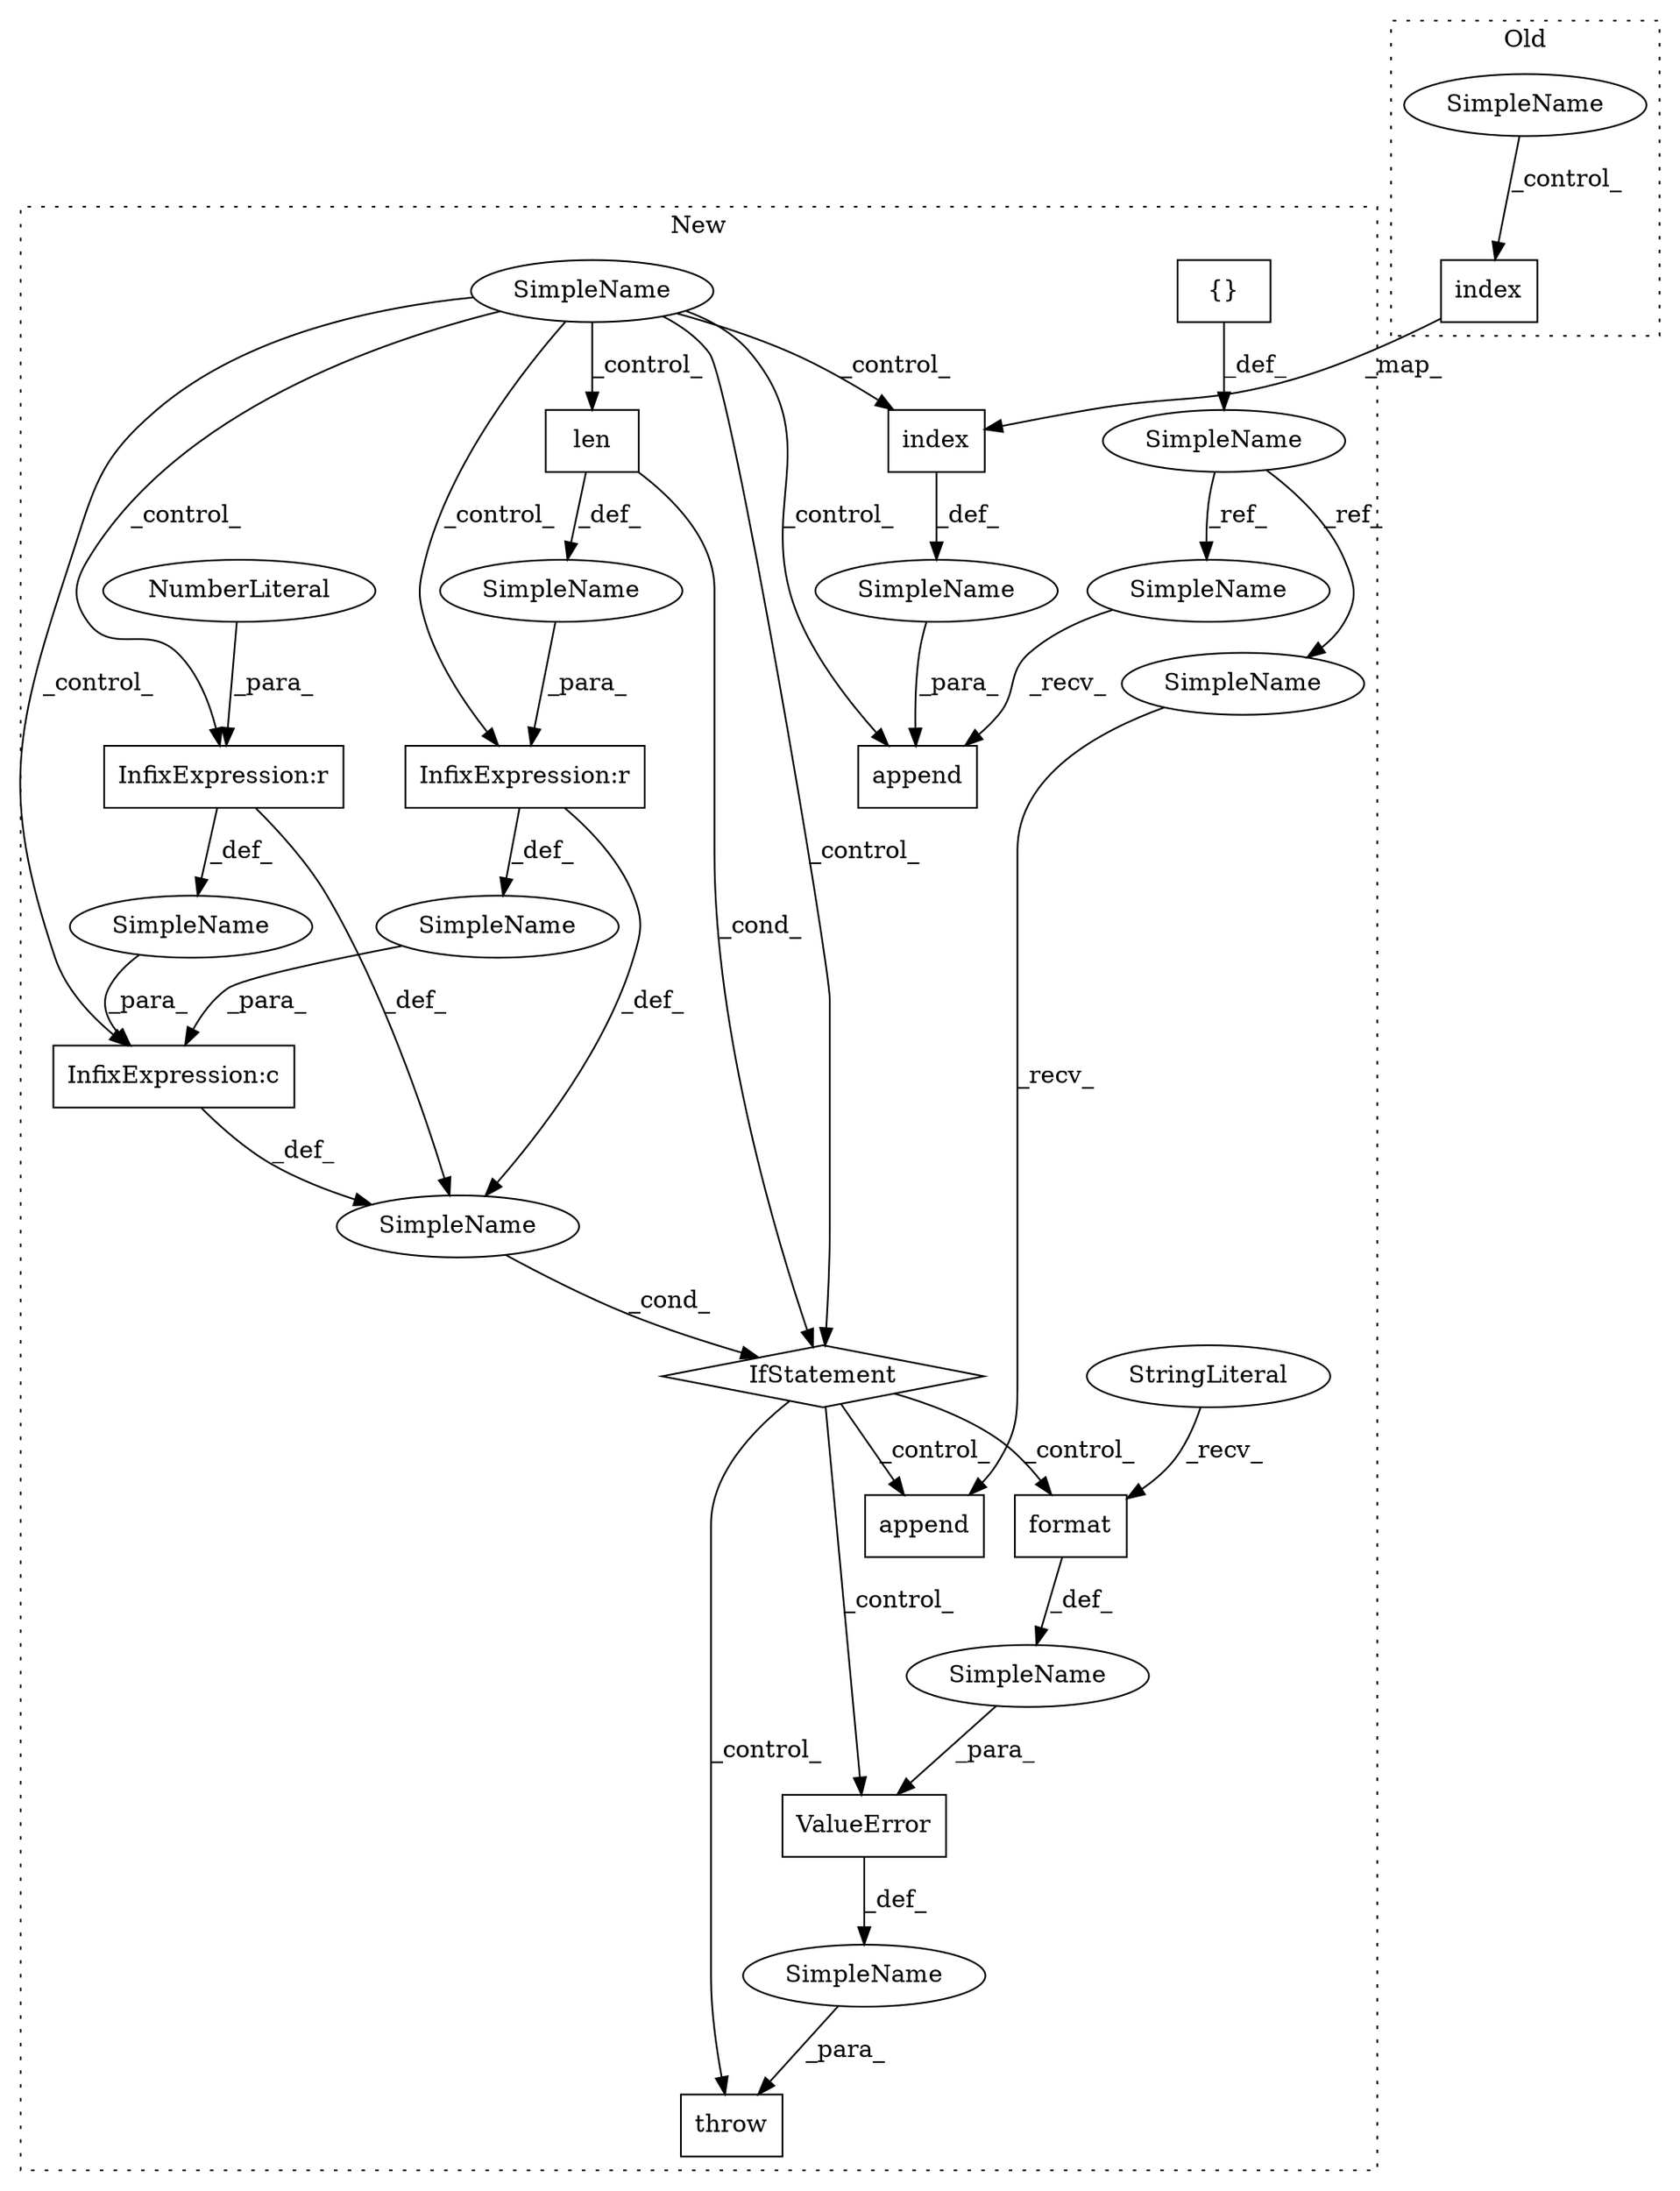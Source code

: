 digraph G {
subgraph cluster0 {
1 [label="index" a="32" s="13733,13740" l="6,1" shape="box"];
15 [label="SimpleName" a="42" s="" l="" shape="ellipse"];
label = "Old";
style="dotted";
}
subgraph cluster1 {
2 [label="index" a="32" s="14048,14055" l="6,1" shape="box"];
3 [label="SimpleName" a="42" s="" l="" shape="ellipse"];
4 [label="append" a="32" s="14028,14056" l="7,1" shape="box"];
5 [label="{}" a="4" s="13304" l="2" shape="box"];
6 [label="SimpleName" a="42" s="13286" l="8" shape="ellipse"];
7 [label="SimpleName" a="42" s="" l="" shape="ellipse"];
8 [label="InfixExpression:r" a="27" s="14264" l="3" shape="box"];
9 [label="format" a="32" s="14377,14385" l="7,1" shape="box"];
10 [label="SimpleName" a="42" s="" l="" shape="ellipse"];
11 [label="InfixExpression:c" a="27" s="14269" l="4" shape="box"];
12 [label="SimpleName" a="42" s="" l="" shape="ellipse"];
13 [label="throw" a="53" s="14315" l="6" shape="box"];
14 [label="NumberLiteral" a="34" s="14267" l="1" shape="ellipse"];
16 [label="SimpleName" a="42" s="" l="" shape="ellipse"];
17 [label="SimpleName" a="42" s="" l="" shape="ellipse"];
18 [label="StringLiteral" a="45" s="14332" l="44" shape="ellipse"];
19 [label="InfixExpression:r" a="27" s="14275" l="4" shape="box"];
20 [label="SimpleName" a="42" s="" l="" shape="ellipse"];
21 [label="len" a="32" s="14279,14295" l="4,1" shape="box"];
22 [label="IfStatement" a="25" s="14258,14297" l="4,2" shape="diamond"];
23 [label="ValueError" a="32" s="14321,14386" l="11,1" shape="box"];
24 [label="SimpleName" a="42" s="" l="" shape="ellipse"];
25 [label="append" a="32" s="14424,14432" l="7,1" shape="box"];
26 [label="SimpleName" a="42" s="14415" l="8" shape="ellipse"];
27 [label="SimpleName" a="42" s="14019" l="8" shape="ellipse"];
label = "New";
style="dotted";
}
1 -> 2 [label="_map_"];
2 -> 3 [label="_def_"];
3 -> 4 [label="_para_"];
5 -> 6 [label="_def_"];
6 -> 26 [label="_ref_"];
6 -> 27 [label="_ref_"];
7 -> 11 [label="_control_"];
7 -> 4 [label="_control_"];
7 -> 8 [label="_control_"];
7 -> 21 [label="_control_"];
7 -> 22 [label="_control_"];
7 -> 19 [label="_control_"];
7 -> 2 [label="_control_"];
8 -> 16 [label="_def_"];
8 -> 10 [label="_def_"];
9 -> 24 [label="_def_"];
10 -> 11 [label="_para_"];
11 -> 16 [label="_def_"];
12 -> 13 [label="_para_"];
14 -> 8 [label="_para_"];
15 -> 1 [label="_control_"];
16 -> 22 [label="_cond_"];
17 -> 11 [label="_para_"];
18 -> 9 [label="_recv_"];
19 -> 16 [label="_def_"];
19 -> 17 [label="_def_"];
20 -> 19 [label="_para_"];
21 -> 22 [label="_cond_"];
21 -> 20 [label="_def_"];
22 -> 23 [label="_control_"];
22 -> 9 [label="_control_"];
22 -> 13 [label="_control_"];
22 -> 25 [label="_control_"];
23 -> 12 [label="_def_"];
24 -> 23 [label="_para_"];
26 -> 25 [label="_recv_"];
27 -> 4 [label="_recv_"];
}